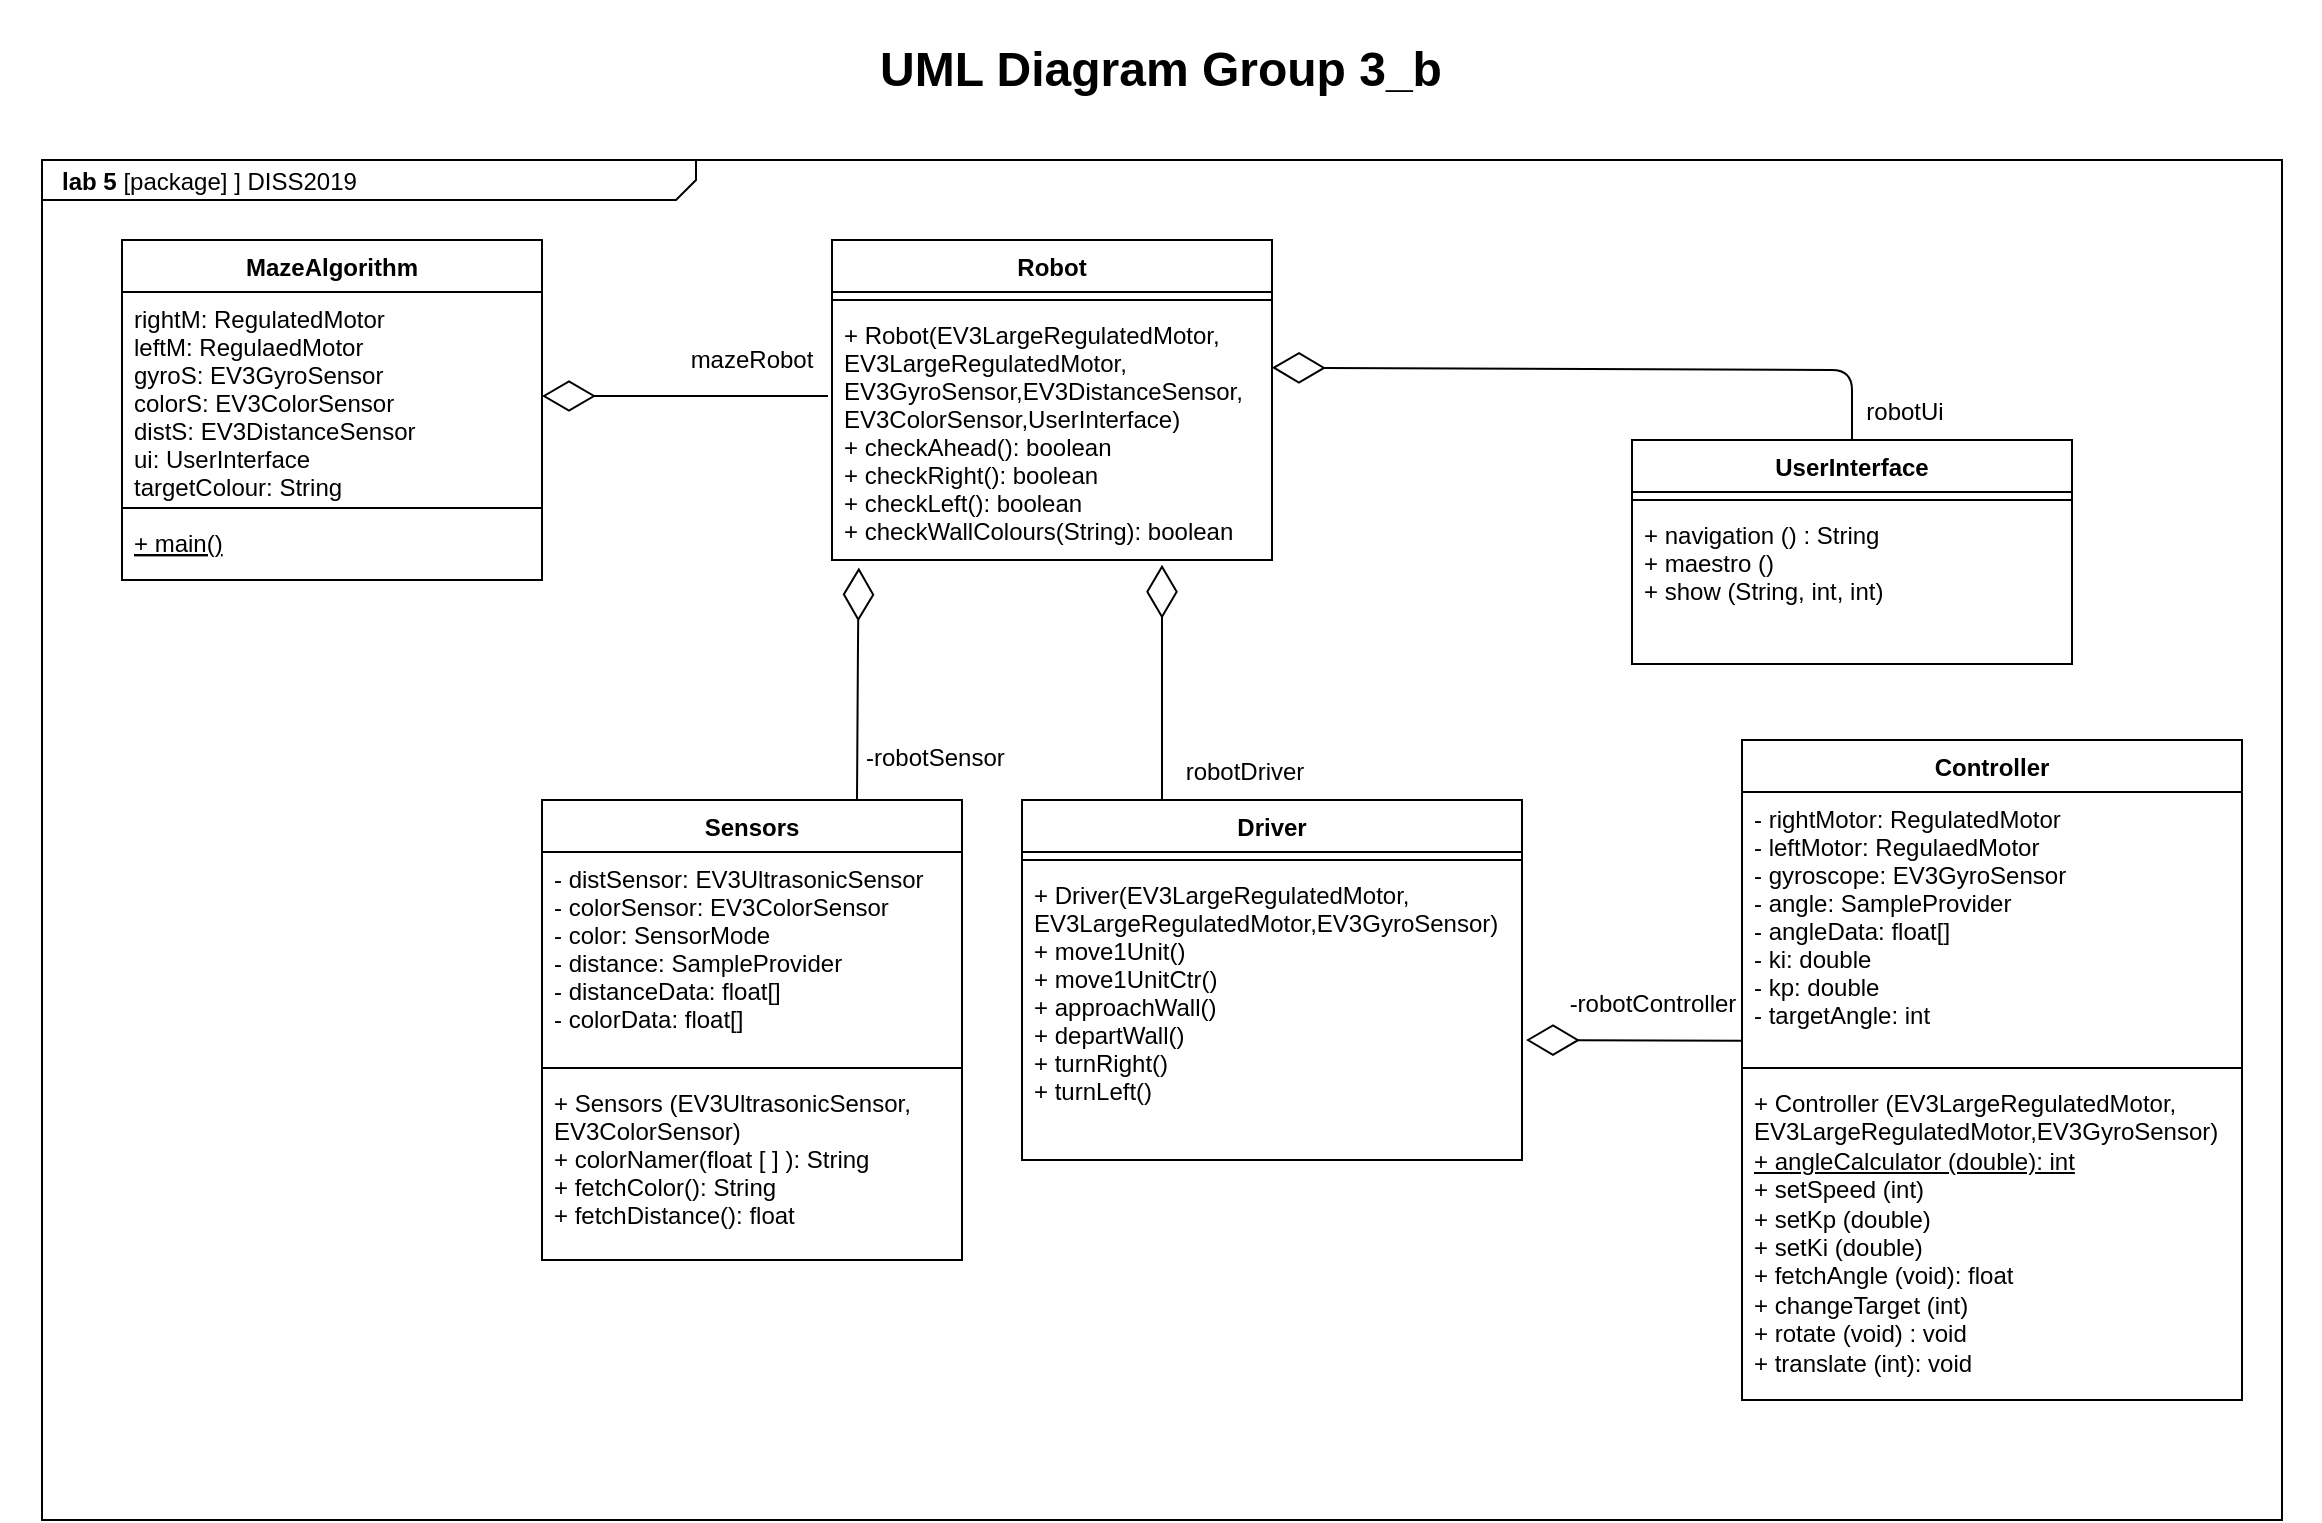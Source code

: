 <mxfile version="12.5.3" type="device"><diagram name="Page-1" id="929967ad-93f9-6ef4-fab6-5d389245f69c"><mxGraphModel dx="2052" dy="1160" grid="1" gridSize="10" guides="1" tooltips="1" connect="1" arrows="1" fold="1" page="1" pageScale="1.5" pageWidth="827" pageHeight="583" background="none" math="0" shadow="0"><root><mxCell id="0" style=";html=1;"/><mxCell id="1" style=";html=1;" parent="0"/><mxCell id="1672d66443f91eb5-1" value="&lt;p style=&quot;margin: 0px ; margin-top: 4px ; margin-left: 10px ; text-align: left&quot;&gt;&lt;b&gt;lab 5&lt;/b&gt; [package] ] DISS2019&lt;/p&gt;" style="html=1;strokeWidth=1;shape=mxgraph.sysml.package;html=1;overflow=fill;whiteSpace=wrap;fillColor=none;gradientColor=none;fontSize=12;align=center;labelX=327.64;" parent="1" vertex="1"><mxGeometry x="61" y="120" width="1120" height="680" as="geometry"/></mxCell><mxCell id="1672d66443f91eb5-23" value="UML Diagram Group 3_b" style="text;strokeColor=none;fillColor=none;html=1;fontSize=24;fontStyle=1;verticalAlign=middle;align=center;" parent="1" vertex="1"><mxGeometry x="40" y="40" width="1160" height="70" as="geometry"/></mxCell><mxCell id="UBhbB2u5upx3expW4Fo2-4" value="Robot" style="swimlane;fontStyle=1;align=center;verticalAlign=top;childLayout=stackLayout;horizontal=1;startSize=26;horizontalStack=0;resizeParent=1;resizeParentMax=0;resizeLast=0;collapsible=1;marginBottom=0;" parent="1" vertex="1"><mxGeometry x="456" y="160" width="220" height="160" as="geometry"/></mxCell><mxCell id="UBhbB2u5upx3expW4Fo2-6" value="" style="line;strokeWidth=1;fillColor=none;align=left;verticalAlign=middle;spacingTop=-1;spacingLeft=3;spacingRight=3;rotatable=0;labelPosition=right;points=[];portConstraint=eastwest;" parent="UBhbB2u5upx3expW4Fo2-4" vertex="1"><mxGeometry y="26" width="220" height="8" as="geometry"/></mxCell><mxCell id="UBhbB2u5upx3expW4Fo2-7" value="+ Robot(EV3LargeRegulatedMotor,&#10;EV3LargeRegulatedMotor,&#10;EV3GyroSensor,EV3DistanceSensor, &#10;EV3ColorSensor,UserInterface)&#10;+ checkAhead(): boolean&#10;+ checkRight(): boolean&#10;+ checkLeft(): boolean&#10;+ checkWallColours(String): boolean" style="text;strokeColor=none;fillColor=none;align=left;verticalAlign=top;spacingLeft=4;spacingRight=4;overflow=hidden;rotatable=0;points=[[0,0.5],[1,0.5]];portConstraint=eastwest;" parent="UBhbB2u5upx3expW4Fo2-4" vertex="1"><mxGeometry y="34" width="220" height="126" as="geometry"/></mxCell><mxCell id="UBhbB2u5upx3expW4Fo2-8" value="Sensors" style="swimlane;fontStyle=1;align=center;verticalAlign=top;childLayout=stackLayout;horizontal=1;startSize=26;horizontalStack=0;resizeParent=1;resizeParentMax=0;resizeLast=0;collapsible=1;marginBottom=0;" parent="1" vertex="1"><mxGeometry x="311" y="440" width="210" height="230" as="geometry"/></mxCell><mxCell id="UBhbB2u5upx3expW4Fo2-9" value="- distSensor: EV3UltrasonicSensor&#10;- colorSensor: EV3ColorSensor&#10;- color: SensorMode&#10;- distance: SampleProvider&#10;- distanceData: float[]&#10;- colorData: float[]" style="text;strokeColor=none;fillColor=none;align=left;verticalAlign=top;spacingLeft=4;spacingRight=4;overflow=hidden;rotatable=0;points=[[0,0.5],[1,0.5]];portConstraint=eastwest;" parent="UBhbB2u5upx3expW4Fo2-8" vertex="1"><mxGeometry y="26" width="210" height="104" as="geometry"/></mxCell><mxCell id="UBhbB2u5upx3expW4Fo2-10" value="" style="line;strokeWidth=1;fillColor=none;align=left;verticalAlign=middle;spacingTop=-1;spacingLeft=3;spacingRight=3;rotatable=0;labelPosition=right;points=[];portConstraint=eastwest;" parent="UBhbB2u5upx3expW4Fo2-8" vertex="1"><mxGeometry y="130" width="210" height="8" as="geometry"/></mxCell><mxCell id="UBhbB2u5upx3expW4Fo2-11" value="+ Sensors (EV3UltrasonicSensor, &#10;EV3ColorSensor)&#10;+ colorNamer(float [ ] ): String&#10;+ fetchColor(): String&#10;+ fetchDistance(): float" style="text;strokeColor=none;fillColor=none;align=left;verticalAlign=top;spacingLeft=4;spacingRight=4;overflow=hidden;rotatable=0;points=[[0,0.5],[1,0.5]];portConstraint=eastwest;" parent="UBhbB2u5upx3expW4Fo2-8" vertex="1"><mxGeometry y="138" width="210" height="92" as="geometry"/></mxCell><mxCell id="UBhbB2u5upx3expW4Fo2-13" value="Driver" style="swimlane;fontStyle=1;align=center;verticalAlign=top;childLayout=stackLayout;horizontal=1;startSize=26;horizontalStack=0;resizeParent=1;resizeParentMax=0;resizeLast=0;collapsible=1;marginBottom=0;" parent="1" vertex="1"><mxGeometry x="551" y="440" width="250" height="180" as="geometry"/></mxCell><mxCell id="UBhbB2u5upx3expW4Fo2-15" value="" style="line;strokeWidth=1;fillColor=none;align=left;verticalAlign=middle;spacingTop=-1;spacingLeft=3;spacingRight=3;rotatable=0;labelPosition=right;points=[];portConstraint=eastwest;" parent="UBhbB2u5upx3expW4Fo2-13" vertex="1"><mxGeometry y="26" width="250" height="8" as="geometry"/></mxCell><mxCell id="UBhbB2u5upx3expW4Fo2-16" value="+ Driver(EV3LargeRegulatedMotor,&#10;EV3LargeRegulatedMotor,EV3GyroSensor)&#10;+ move1Unit()&#10;+ move1UnitCtr()&#10;+ approachWall()&#10;+ departWall()&#10;+ turnRight()&#10;+ turnLeft()" style="text;strokeColor=none;fillColor=none;align=left;verticalAlign=top;spacingLeft=4;spacingRight=4;overflow=hidden;rotatable=0;points=[[0,0.5],[1,0.5]];portConstraint=eastwest;" parent="UBhbB2u5upx3expW4Fo2-13" vertex="1"><mxGeometry y="34" width="250" height="146" as="geometry"/></mxCell><mxCell id="UBhbB2u5upx3expW4Fo2-17" value="Controller" style="swimlane;fontStyle=1;align=center;verticalAlign=top;childLayout=stackLayout;horizontal=1;startSize=26;horizontalStack=0;resizeParent=1;resizeParentMax=0;resizeLast=0;collapsible=1;marginBottom=0;" parent="1" vertex="1"><mxGeometry x="911" y="410" width="250" height="330" as="geometry"/></mxCell><mxCell id="UBhbB2u5upx3expW4Fo2-18" value="- rightMotor: RegulatedMotor&#10;- leftMotor: RegulaedMotor&#10;- gyroscope: EV3GyroSensor&#10;- angle: SampleProvider&#10;- angleData: float[]&#10;- ki: double&#10;- kp: double&#10;- targetAngle: int" style="text;strokeColor=none;fillColor=none;align=left;verticalAlign=top;spacingLeft=4;spacingRight=4;overflow=hidden;rotatable=0;points=[[0,0.5],[1,0.5]];portConstraint=eastwest;" parent="UBhbB2u5upx3expW4Fo2-17" vertex="1"><mxGeometry y="26" width="250" height="134" as="geometry"/></mxCell><mxCell id="UBhbB2u5upx3expW4Fo2-19" value="" style="line;strokeWidth=1;fillColor=none;align=left;verticalAlign=middle;spacingTop=-1;spacingLeft=3;spacingRight=3;rotatable=0;labelPosition=right;points=[];portConstraint=eastwest;" parent="UBhbB2u5upx3expW4Fo2-17" vertex="1"><mxGeometry y="160" width="250" height="8" as="geometry"/></mxCell><mxCell id="UBhbB2u5upx3expW4Fo2-20" value="+ Controller (EV3LargeRegulatedMotor,&lt;br&gt;EV3LargeRegulatedMotor,EV3GyroSensor)&lt;br&gt;&lt;u&gt;+ angleCalculator (double): int&lt;/u&gt;&lt;br&gt;+ setSpeed (int)&lt;br&gt;+ setKp (double)&lt;br&gt;+ setKi (double)&lt;br&gt;+ fetchAngle (void): float&lt;br&gt;+ changeTarget (int)&lt;br&gt;+ rotate (void) : void&lt;br&gt;+ translate (int): void" style="text;strokeColor=none;fillColor=none;align=left;verticalAlign=top;spacingLeft=4;spacingRight=4;overflow=hidden;rotatable=0;points=[[0,0.5],[1,0.5]];portConstraint=eastwest;fontStyle=0;html=1;" parent="UBhbB2u5upx3expW4Fo2-17" vertex="1"><mxGeometry y="168" width="250" height="162" as="geometry"/></mxCell><mxCell id="UBhbB2u5upx3expW4Fo2-21" value="UserInterface" style="swimlane;fontStyle=1;align=center;verticalAlign=top;childLayout=stackLayout;horizontal=1;startSize=26;horizontalStack=0;resizeParent=1;resizeParentMax=0;resizeLast=0;collapsible=1;marginBottom=0;" parent="1" vertex="1"><mxGeometry x="856" y="260" width="220" height="112" as="geometry"/></mxCell><mxCell id="UBhbB2u5upx3expW4Fo2-23" value="" style="line;strokeWidth=1;fillColor=none;align=left;verticalAlign=middle;spacingTop=-1;spacingLeft=3;spacingRight=3;rotatable=0;labelPosition=right;points=[];portConstraint=eastwest;" parent="UBhbB2u5upx3expW4Fo2-21" vertex="1"><mxGeometry y="26" width="220" height="8" as="geometry"/></mxCell><mxCell id="UBhbB2u5upx3expW4Fo2-24" value="+ navigation () : String&#10;+ maestro ()&#10;+ show (String, int, int)" style="text;strokeColor=none;fillColor=none;align=left;verticalAlign=top;spacingLeft=4;spacingRight=4;overflow=hidden;rotatable=0;points=[[0,0.5],[1,0.5]];portConstraint=eastwest;" parent="UBhbB2u5upx3expW4Fo2-21" vertex="1"><mxGeometry y="34" width="220" height="78" as="geometry"/></mxCell><mxCell id="UBhbB2u5upx3expW4Fo2-26" value="" style="endArrow=diamondThin;endFill=0;endSize=24;html=1;entryX=0.061;entryY=1.03;entryDx=0;entryDy=0;entryPerimeter=0;exitX=0.75;exitY=0;exitDx=0;exitDy=0;" parent="1" source="UBhbB2u5upx3expW4Fo2-8" target="UBhbB2u5upx3expW4Fo2-7" edge="1"><mxGeometry width="160" relative="1" as="geometry"><mxPoint x="279.5" y="492" as="sourcePoint"/><mxPoint x="125.5" y="770" as="targetPoint"/><Array as="points"><mxPoint x="469" y="360"/></Array></mxGeometry></mxCell><mxCell id="UBhbB2u5upx3expW4Fo2-28" value="" style="endArrow=diamondThin;endFill=0;endSize=24;html=1;exitX=0.5;exitY=0;exitDx=0;exitDy=0;entryX=1;entryY=0.237;entryDx=0;entryDy=0;entryPerimeter=0;" parent="1" source="UBhbB2u5upx3expW4Fo2-21" target="UBhbB2u5upx3expW4Fo2-7" edge="1"><mxGeometry width="160" relative="1" as="geometry"><mxPoint x="626.5" y="207" as="sourcePoint"/><mxPoint x="365.5" y="280" as="targetPoint"/><Array as="points"><mxPoint x="966" y="225"/></Array></mxGeometry></mxCell><mxCell id="UBhbB2u5upx3expW4Fo2-29" value="" style="endArrow=diamondThin;endFill=0;endSize=24;html=1;exitX=0.001;exitY=0.928;exitDx=0;exitDy=0;exitPerimeter=0;" parent="1" source="UBhbB2u5upx3expW4Fo2-18" edge="1"><mxGeometry width="160" relative="1" as="geometry"><mxPoint x="765.5" y="345" as="sourcePoint"/><mxPoint x="803" y="560" as="targetPoint"/></mxGeometry></mxCell><mxCell id="dO6NzQ76mBXYDVMrqe_P-1" value="robotUi" style="text;html=1;align=center;verticalAlign=middle;resizable=0;points=[];labelBackgroundColor=#ffffff;" parent="1" vertex="1" connectable="0"><mxGeometry x="1000.997" y="240.004" as="geometry"><mxPoint x="-8.83" y="6.23" as="offset"/></mxGeometry></mxCell><mxCell id="dO6NzQ76mBXYDVMrqe_P-2" value="-robotSensor" style="text;html=1;" parent="1" vertex="1"><mxGeometry x="471" y="405" width="60" height="30" as="geometry"/></mxCell><mxCell id="dO6NzQ76mBXYDVMrqe_P-5" value="robotDriver" style="text;html=1;align=center;verticalAlign=middle;resizable=0;points=[];labelBackgroundColor=#ffffff;" parent="1" vertex="1" connectable="0"><mxGeometry x="670.997" y="420.004" as="geometry"><mxPoint x="-8.83" y="6.23" as="offset"/></mxGeometry></mxCell><mxCell id="dO6NzQ76mBXYDVMrqe_P-6" value="-robotController" style="text;html=1;align=center;verticalAlign=middle;resizable=0;points=[];labelBackgroundColor=#ffffff;" parent="1" vertex="1" connectable="0"><mxGeometry x="870.997" y="540.004" as="geometry"><mxPoint x="-4.83" y="2.23" as="offset"/></mxGeometry></mxCell><mxCell id="dO6NzQ76mBXYDVMrqe_P-11" value="MazeAlgorithm&#10;" style="swimlane;fontStyle=1;align=center;verticalAlign=top;childLayout=stackLayout;horizontal=1;startSize=26;horizontalStack=0;resizeParent=1;resizeParentMax=0;resizeLast=0;collapsible=1;marginBottom=0;" parent="1" vertex="1"><mxGeometry x="101" y="160" width="210" height="170" as="geometry"/></mxCell><mxCell id="dO6NzQ76mBXYDVMrqe_P-12" value="rightM: RegulatedMotor&#10;leftM: RegulaedMotor&#10;gyroS: EV3GyroSensor&#10;colorS: EV3ColorSensor&#10;distS: EV3DistanceSensor&#10;ui: UserInterface&#10;targetColour: String" style="text;strokeColor=none;fillColor=none;align=left;verticalAlign=top;spacingLeft=4;spacingRight=4;overflow=hidden;rotatable=0;points=[[0,0.5],[1,0.5]];portConstraint=eastwest;" parent="dO6NzQ76mBXYDVMrqe_P-11" vertex="1"><mxGeometry y="26" width="210" height="104" as="geometry"/></mxCell><mxCell id="dO6NzQ76mBXYDVMrqe_P-13" value="" style="line;strokeWidth=1;fillColor=none;align=left;verticalAlign=middle;spacingTop=-1;spacingLeft=3;spacingRight=3;rotatable=0;labelPosition=right;points=[];portConstraint=eastwest;" parent="dO6NzQ76mBXYDVMrqe_P-11" vertex="1"><mxGeometry y="130" width="210" height="8" as="geometry"/></mxCell><mxCell id="dO6NzQ76mBXYDVMrqe_P-14" value="+ main()" style="text;strokeColor=none;fillColor=none;align=left;verticalAlign=top;spacingLeft=4;spacingRight=4;overflow=hidden;rotatable=0;points=[[0,0.5],[1,0.5]];portConstraint=eastwest;fontStyle=4" parent="dO6NzQ76mBXYDVMrqe_P-11" vertex="1"><mxGeometry y="138" width="210" height="32" as="geometry"/></mxCell><mxCell id="dO6NzQ76mBXYDVMrqe_P-16" value="" style="endArrow=diamondThin;endFill=0;endSize=24;html=1;entryX=0.75;entryY=1.019;entryDx=0;entryDy=0;entryPerimeter=0;" parent="1" target="UBhbB2u5upx3expW4Fo2-7" edge="1"><mxGeometry width="160" relative="1" as="geometry"><mxPoint x="621" y="440" as="sourcePoint"/><mxPoint x="731" y="290" as="targetPoint"/><Array as="points"><mxPoint x="621" y="360"/></Array></mxGeometry></mxCell><mxCell id="dO6NzQ76mBXYDVMrqe_P-17" value="" style="endArrow=diamondThin;endFill=0;endSize=24;html=1;entryX=1;entryY=0.5;entryDx=0;entryDy=0;" parent="1" target="dO6NzQ76mBXYDVMrqe_P-12" edge="1"><mxGeometry width="160" relative="1" as="geometry"><mxPoint x="454" y="238" as="sourcePoint"/><mxPoint x="361.92" y="220.0" as="targetPoint"/><Array as="points"><mxPoint x="431" y="238"/><mxPoint x="381" y="238"/><mxPoint x="421" y="238"/></Array></mxGeometry></mxCell><mxCell id="dO6NzQ76mBXYDVMrqe_P-18" value="mazeRobot" style="text;html=1;strokeColor=none;fillColor=none;align=center;verticalAlign=middle;whiteSpace=wrap;rounded=0;" parent="1" vertex="1"><mxGeometry x="396" y="210" width="40" height="20" as="geometry"/></mxCell></root></mxGraphModel></diagram></mxfile>